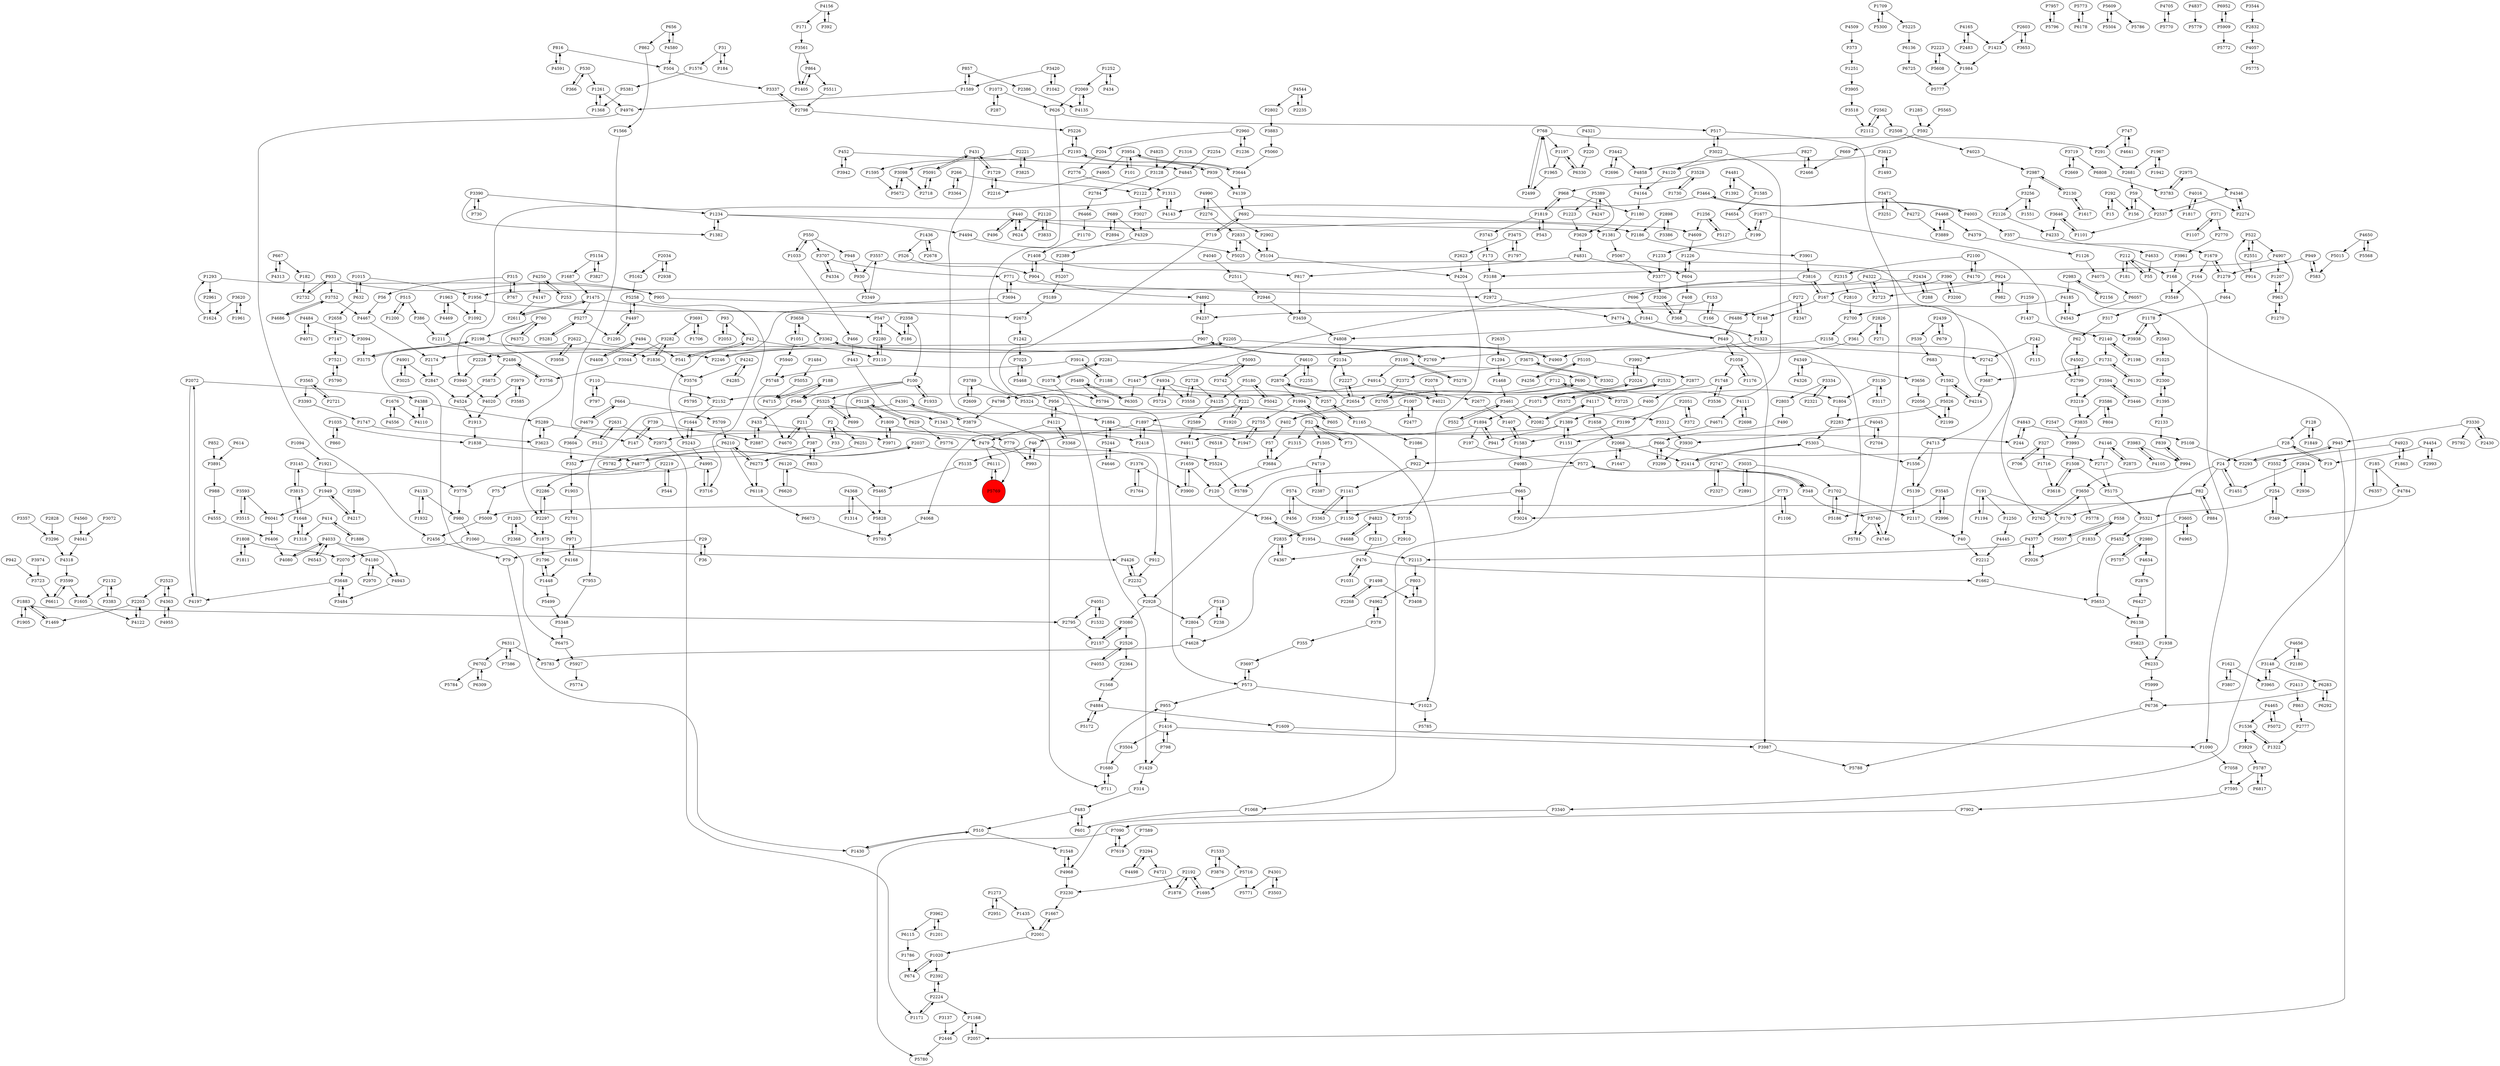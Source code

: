 digraph {
	P6311 -> P5783
	P1498 -> P3408
	P4445 -> P2212
	P28 -> P19
	P4877 -> P2037
	P2072 -> P4197
	P2358 -> P100
	P1687 -> P1475
	P4962 -> P378
	P1709 -> P5300
	P185 -> P6357
	P1007 -> P2477
	P4143 -> P1313
	P3992 -> P2024
	P2961 -> P1624
	P504 -> P3337
	P5568 -> P4650
	P1223 -> P3629
	P1007 -> P402
	P839 -> P994
	P4168 -> P971
	P2609 -> P3789
	P1376 -> P1764
	P2523 -> P2203
	P4033 -> P4180
	P4197 -> P2072
	P1252 -> P434
	P768 -> P1197
	P4020 -> P1913
	P1436 -> P526
	P6233 -> P5999
	P2001 -> P1667
	P3974 -> P3723
	P2728 -> P4125
	P3648 -> P4197
	P2130 -> P2987
	P4544 -> P2802
	P4321 -> P220
	P3302 -> P3675
	P1322 -> P1536
	P2057 -> P1168
	P1894 -> P197
	P1408 -> P904
	P2232 -> P2928
	P3464 -> P4003
	P1731 -> P6130
	P2157 -> P3080
	P1809 -> P2418
	P2993 -> P4454
	P4831 -> P604
	P4117 -> P1658
	P1897 -> P2418
	P827 -> P2466
	P1313 -> P4143
	P3504 -> P1680
	P1416 -> P3504
	P1605 -> P4122
	P7957 -> P5796
	P1498 -> P2268
	P1878 -> P2192
	P4349 -> P4326
	P666 -> P922
	P6120 -> P6620
	P327 -> P1716
	P4650 -> P5568
	P156 -> P59
	P666 -> P2717
	P912 -> P2232
	P1273 -> P1435
	P2631 -> P2973
	P4237 -> P907
	P3942 -> P452
	P5787 -> P6817
	P1256 -> P4609
	P5716 -> P1695
	P3605 -> P4965
	P6283 -> P6736
	P4798 -> P3879
	P390 -> P167
	P2934 -> P1451
	P857 -> P2386
	P994 -> P839
	P592 -> P669
	P2224 -> P1171
	P626 -> P956
	P4481 -> P1585
	P2268 -> P1498
	P2280 -> P547
	P2598 -> P4217
	P3442 -> P4858
	P1259 -> P1437
	P4943 -> P3484
	P272 -> P6486
	P4524 -> P1913
	P3742 -> P5093
	P949 -> P583
	P4147 -> P2611
	P949 -> P1279
	P3891 -> P988
	P4285 -> P4242
	P1316 -> P3128
	P3312 -> P3930
	P4363 -> P2523
	P604 -> P1226
	P5072 -> P4465
	P3599 -> P6611
	P3251 -> P3471
	P574 -> P456
	P4168 -> P1448
	P1659 -> P3900
	P1748 -> P2152
	P3938 -> P1178
	P6210 -> P6118
	P573 -> P3697
	P541 -> P42
	P387 -> P833
	P3022 -> P1068
	P2551 -> P522
	P4634 -> P2876
	P4170 -> P2100
	P1234 -> P1382
	P930 -> P3349
	P15 -> P292
	P4016 -> P2274
	P5189 -> P2673
	P3393 -> P1747
	P6611 -> P3599
	P1382 -> P1234
	P3219 -> P3835
	P924 -> P982
	P768 -> P291
	P1405 -> P864
	P522 -> P4907
	P771 -> P2972
	P5093 -> P1447
	P288 -> P2434
	P712 -> P3725
	P390 -> P3200
	P1576 -> P5381
	P1667 -> P2001
	P1107 -> P371
	P291 -> P2681
	P4388 -> P4110
	P1168 -> P2057
	P1617 -> P2130
	P1141 -> P3363
	P6210 -> P6273
	P2174 -> P2847
	P2203 -> P1469
	P2113 -> P803
	P669 -> P2466
	P3044 -> P3756
	P5105 -> P4256
	P5015 -> P583
	P2611 -> P1475
	P3650 -> P5778
	P1178 -> P2563
	P1448 -> P1796
	P4185 -> P2700
	P3586 -> P3835
	P82 -> P170
	P624 -> P440
	P1796 -> P1448
	P924 -> P2723
	P2747 -> P348
	P2223 -> P1984
	P5154 -> P3827
	P366 -> P530
	P1533 -> P5716
	P191 -> P1250
	P2875 -> P4146
	P153 -> P166
	P4346 -> P2537
	P1261 -> P1368
	P2654 -> P2227
	P3035 -> P2891
	P5468 -> P5794
	P3098 -> P2718
	P922 -> P1141
	P2051 -> P3199
	P4892 -> P4237
	P266 -> P3364
	P1073 -> P287
	P5162 -> P5258
	P1416 -> P3987
	P2876 -> P6427
	P3471 -> P4272
	P79 -> P1430
	P3807 -> P1621
	P5175 -> P5321
	P4774 -> P649
	P2034 -> P2938
	P6111 -> P5769
	P2216 -> P1729
	P197 -> P572
	P3256 -> P1551
	P573 -> P955
	P414 -> P1886
	P1015 -> P1956
	P1748 -> P3536
	P3694 -> P771
	P1252 -> P2069
	P2551 -> P914
	P3965 -> P3148
	P4391 -> P3879
	P1015 -> P632
	P2523 -> P4363
	P2870 -> P1994
	P2439 -> P679
	P1170 -> P1408
	P1035 -> P860
	P3137 -> P2446
	P1709 -> P5225
	P4877 -> P3776
	P3725 -> P712
	P1595 -> P5672
	P1677 -> P199
	P3752 -> P4467
	P6427 -> P6138
	P1176 -> P1058
	P968 -> P1180
	P402 -> P57
	P3420 -> P1589
	P5172 -> P4884
	P1226 -> P604
	P5321 -> P5452
	P314 -> P483
	P4045 -> P2704
	P683 -> P1592
	P6115 -> P1786
	P1368 -> P1261
	P1416 -> P798
	P3586 -> P804
	P4965 -> P3605
	P4823 -> P3211
	P768 -> P2499
	P1883 -> P1905
	P4165 -> P2483
	P2698 -> P4111
	P526 -> P904
	P494 -> P4408
	P1536 -> P1322
	P4823 -> P4688
	P2755 -> P1947
	P3743 -> P173
	P2205 -> P2742
	P5289 -> P3971
	P2902 -> P5104
	P4326 -> P4349
	P2358 -> P186
	P348 -> P3740
	P546 -> P433
	P52 -> P1023
	P211 -> P387
	P692 -> P719
	P1624 -> P1293
	P948 -> P930
	P4003 -> P357
	P167 -> P3816
	P1313 -> P3940
	P4468 -> P3889
	P3827 -> P5154
	P4322 -> P1956
	P220 -> P6330
	P5565 -> P592
	P62 -> P4502
	P1408 -> P817
	P6475 -> P5927
	P5325 -> P3312
	P3330 -> P945
	P4679 -> P3604
	P40 -> P2212
	P1592 -> P5026
	P110 -> P797
	P24 -> P1451
	P3740 -> P4746
	P2255 -> P4610
	P5093 -> P3742
	P3561 -> P864
	P2414 -> P5303
	P4721 -> P1878
	P4023 -> P2987
	P5180 -> P4125
	P3368 -> P4121
	P1648 -> P3815
	P4051 -> P2795
	P2158 -> P2762
	P4121 -> P3368
	P4121 -> P956
	P3900 -> P1659
	P4481 -> P1392
	P988 -> P4555
	P73 -> P52
	P5091 -> P431
	P3128 -> P2784
	P5324 -> P1884
	P408 -> P368
	P2276 -> P2833
	P2321 -> P3334
	P272 -> P2347
	P3623 -> P5289
	P2928 -> P2804
	P1273 -> P2951
	P4075 -> P6057
	P1903 -> P2701
	P2037 -> P4877
	P182 -> P2732
	P6273 -> P6118
	P3446 -> P3594
	P1035 -> P1838
	P558 -> P1833
	P4901 -> P3025
	P956 -> P605
	P199 -> P1677
	P5499 -> P5348
	P1343 -> P779
	P4346 -> P2274
	P2126 -> P4233
	P3148 -> P3965
	P4497 -> P5258
	P3565 -> P3393
	P2140 -> P1731
	P3646 -> P1101
	P4670 -> P211
	P3364 -> P266
	P6136 -> P6725
	P2315 -> P2810
	P2833 -> P5104
	P1730 -> P3528
	P4469 -> P1963
	P5468 -> P7025
	P479 -> P6111
	P6057 -> P4543
	P4969 -> P907
	P4467 -> P2174
	P574 -> P3735
	P433 -> P479
	P2728 -> P3558
	P1256 -> P5127
	P3905 -> P3518
	P816 -> P4591
	P1965 -> P768
	P368 -> P1323
	P5303 -> P1556
	P2802 -> P3883
	P2696 -> P3442
	P2300 -> P1395
	P1702 -> P5186
	P355 -> P3697
	P1731 -> P3687
	P3130 -> P1804
	P1819 -> P3743
	P7902 -> P7090
	P2223 -> P5608
	P939 -> P2193
	P242 -> P2742
	P816 -> P504
	P3117 -> P3130
	P5042 -> P5180
	P1747 -> P3623
	P3282 -> P1836
	P665 -> P1150
	P2603 -> P3653
	P4105 -> P3983
	P2192 -> P3230
	P2654 -> P2134
	P3954 -> P101
	P2973 -> P1171
	P6372 -> P760
	P5823 -> P6233
	P2297 -> P1875
	P4825 -> P3128
	P2212 -> P1662
	P3658 -> P3362
	P3716 -> P4995
	P1954 -> P364
	P4560 -> P4041
	P2134 -> P2227
	P3719 -> P6808
	P6305 -> P5489
	P2799 -> P4502
	P530 -> P366
	P2980 -> P5757
	P292 -> P15
	P547 -> P186
	P3461 -> P552
	P6251 -> P6273
	P1092 -> P1211
	P1242 -> P7025
	P3646 -> P4233
	P184 -> P31
	P2894 -> P689
	P128 -> P28
	P656 -> P862
	P1389 -> P1151
	P3650 -> P2762
	P626 -> P517
	P2705 -> P690
	P1894 -> P941
	P1961 -> P3620
	P739 -> P147
	P42 -> P3110
	P4923 -> P3552
	P440 -> P496
	P4125 -> P2589
	P1437 -> P2140
	P4367 -> P2835
	P719 -> P573
	P4556 -> P1676
	P4120 -> P4164
	P5258 -> P4497
	P3545 -> P2996
	P1658 -> P2068
	P1295 -> P4497
	P3691 -> P1706
	P4033 -> P4943
	P1956 -> P1092
	P862 -> P1566
	P378 -> P4962
	P665 -> P3024
	P4610 -> P2255
	P2835 -> P4367
	P52 -> P1505
	P3094 -> P3175
	P2563 -> P1025
	P1956 -> P547
	P4633 -> P55
	P5207 -> P5189
	P4484 -> P4071
	P7025 -> P5468
	P5796 -> P7957
	P1680 -> P711
	P2224 -> P2392
	P4544 -> P2235
	P191 -> P1194
	P75 -> P5009
	P1548 -> P4968
	P2631 -> P512
	P52 -> P73
	P3110 -> P2280
	P3684 -> P120
	P1786 -> P674
	P2798 -> P3337
	P5225 -> P6136
	P3961 -> P168
	P1468 -> P3461
	P4301 -> P5771
	P1261 -> P4976
	P349 -> P254
	P2975 -> P3783
	P5511 -> P2798
	P2180 -> P4656
	P327 -> P706
	P1875 -> P1796
	P3979 -> P3585
	P1250 -> P4445
	P2486 -> P5873
	P31 -> P184
	P452 -> P3942
	P3475 -> P2623
	P4713 -> P1556
	P3594 -> P3446
	P1897 -> P46
	P244 -> P4843
	P4934 -> P3558
	P583 -> P949
	P167 -> P40
	P2776 -> P1313
	P1060 -> P4426
	P760 -> P2297
	P1435 -> P2001
	P1836 -> P3576
	P3740 -> P5781
	P5091 -> P2718
	P515 -> P1200
	P907 -> P4969
	P904 -> P4892
	P5243 -> P4995
	P1171 -> P2224
	P2898 -> P3386
	P2140 -> P1198
	P2622 -> P3958
	P5773 -> P6178
	P4591 -> P816
	P5281 -> P5277
	P1430 -> P510
	P4033 -> P4080
	P1797 -> P3475
	P1165 -> P1086
	P2193 -> P3098
	P315 -> P56
	P5105 -> P2877
	P171 -> P3561
	P3983 -> P994
	P2701 -> P971
	P4858 -> P4164
	P186 -> P2358
	P3707 -> P4334
	P1285 -> P592
	P5609 -> P5504
	P5277 -> P5281
	P2072 -> P4388
	P550 -> P948
	P5724 -> P4934
	P4609 -> P1226
	P2483 -> P4165
	P2389 -> P5207
	P3334 -> P2321
	P2654 -> P402
	P2635 -> P1294
	P2589 -> P4911
	P479 -> P5769
	P1197 -> P1965
	P93 -> P42
	P1236 -> P2960
	P3080 -> P2157
	P550 -> P1033
	P4955 -> P4363
	P4705 -> P5770
	P147 -> P739
	P1679 -> P1279
	P1020 -> P2392
	P3752 -> P4686
	P773 -> P3024
	P4040 -> P2511
	P4688 -> P4823
	P543 -> P1819
	P164 -> P3549
	P1583 -> P1407
	P1729 -> P431
	P3618 -> P1508
	P1180 -> P1381
	P5108 -> P3293
	P3694 -> P5243
	P3940 -> P4020
	P1894 -> P4911
	P400 -> P1389
	P1294 -> P1468
	P100 -> P1933
	P3576 -> P5795
	P2987 -> P2130
	P3914 -> P5748
	P3815 -> P1648
	P1647 -> P2068
	P518 -> P2804
	P4041 -> P4318
	P3334 -> P2803
	P2386 -> P4135
	P4301 -> P3503
	P3789 -> P5324
	P1469 -> P1883
	P1058 -> P1748
	P817 -> P3459
	P3653 -> P2603
	P100 -> P5325
	P4165 -> P1423
	P2372 -> P2705
	P5770 -> P4705
	P2132 -> P1605
	P4247 -> P5389
	P1407 -> P1583
	P476 -> P1031
	P2193 -> P939
	P2224 -> P1168
	P1648 -> P1318
	P522 -> P2551
	P1451 -> P24
	P6466 -> P1170
	P6118 -> P6673
	P1126 -> P4075
	P3330 -> P5792
	P4111 -> P2698
	P2562 -> P2112
	P573 -> P1023
	P5489 -> P6305
	P5026 -> P2283
	P2960 -> P1236
	P1293 -> P905
	P2198 -> P3175
	P2192 -> P1695
	P6273 -> P6210
	P3816 -> P1447
	P315 -> P767
	P153 -> P4237
	P993 -> P46
	P3377 -> P3206
	P2466 -> P827
	P2024 -> P1071
	P1033 -> P550
	P2228 -> P3940
	P1436 -> P2678
	P456 -> P574
	P2297 -> P2286
	P3962 -> P6115
	P2082 -> P4117
	P2970 -> P4180
	P1201 -> P3962
	P110 -> P2152
	P4494 -> P5025
	P2877 -> P400
	P4784 -> P349
	P2803 -> P490
	P760 -> P6372
	P945 -> P3293
	P494 -> P541
	P1592 -> P4214
	P3825 -> P2221
	P1101 -> P3646
	P6702 -> P5784
	P7589 -> P7619
	P3098 -> P5672
	P287 -> P1073
	P3518 -> P2112
	P3299 -> P666
	P1585 -> P4654
	P222 -> P1897
	P3901 -> P3816
	P1662 -> P5653
	P1811 -> P1808
	P605 -> P1994
	P4907 -> P3188
	P3675 -> P2372
	P2100 -> P2315
	P2723 -> P4322
	P5389 -> P3629
	P1023 -> P5785
	P614 -> P3891
	P5139 -> P2117
	P4329 -> P2389
	P6130 -> P1731
	P6357 -> P185
	P2678 -> P1436
	P3206 -> P368
	P1151 -> P1389
	P3296 -> P4318
	P6210 -> P5782
	P2024 -> P3992
	P4111 -> P4671
	P2603 -> P1423
	P699 -> P5325
	P2068 -> P1647
	P803 -> P3408
	P3648 -> P3484
	P3549 -> P317
	P2368 -> P1203
	P4901 -> P2847
	P120 -> P364
	P4884 -> P5172
	P2 -> P6251
	P2960 -> P204
	P6041 -> P6406
	P212 -> P55
	P4843 -> P5108
	P4003 -> P3464
	P904 -> P1408
	P115 -> P242
	P7147 -> P7521
	P56 -> P4467
	P4914 -> P2677
	P2870 -> P4021
	P166 -> P153
	P1967 -> P2681
	P4968 -> P1548
	P4156 -> P171
	P679 -> P2439
	P3390 -> P1382
	P674 -> P1020
	P2795 -> P2157
	P6138 -> P5823
	P4233 -> P4633
	P5300 -> P1709
	P2276 -> P4990
	P2658 -> P7147
	P747 -> P4641
	P204 -> P2776
	P2186 -> P3901
	P3993 -> P1508
	P1532 -> P4051
	P2508 -> P4023
	P1679 -> P164
	P852 -> P3891
	P211 -> P4670
	P29 -> P36
	P5672 -> P3098
	P5940 -> P5748
	P4914 -> P4798
	P4628 -> P5783
	P5873 -> P4524
	P1211 -> P2486
	P4133 -> P1932
	P1921 -> P1949
	P4242 -> P4285
	P168 -> P3549
	P3188 -> P2972
	P1315 -> P3684
	P2219 -> P544
	P667 -> P182
	P760 -> P2198
	P1234 -> P4494
	P1203 -> P2368
	P1165 -> P257
	P3282 -> P3044
	P3195 -> P5278
	P6311 -> P7586
	P2946 -> P3459
	P4837 -> P5779
	P4408 -> P494
	P2001 -> P1020
	P357 -> P1679
	P4502 -> P2799
	P5927 -> P5774
	P3691 -> P3282
	P3620 -> P1624
	P515 -> P386
	P4053 -> P2526
	P1804 -> P2283
	P1234 -> P1381
	P1033 -> P466
	P52 -> P1315
	P3294 -> P4498
	P5154 -> P1687
	P5289 -> P3623
	P2130 -> P1617
	P364 -> P1954
	P2254 -> P4845
	P6330 -> P1197
	P3362 -> P2769
	P253 -> P4250
	P3883 -> P5060
	P2056 -> P2199
	P3024 -> P665
	P2227 -> P2654
	P2439 -> P539
	P3383 -> P2132
	P3789 -> P2609
	P2446 -> P5780
	P42 -> P541
	P1251 -> P3905
	P2221 -> P1595
	P4121 -> P479
	P1551 -> P3256
	P3022 -> P4120
	P632 -> P2658
	P1963 -> P4469
	P4656 -> P3148
	P490 -> P666
	P5060 -> P3644
	P414 -> P1318
	P483 -> P601
	P4995 -> P3716
	P4117 -> P2082
	P5769 -> P6111
	P4845 -> P2122
	P2120 -> P624
	P994 -> P3650
	P4256 -> P5105
	P2198 -> P1836
	P1020 -> P674
	P5243 -> P1644
	P914 -> P522
	P547 -> P2280
	P5009 -> P2456
	P4719 -> P5789
	P7521 -> P5790
	P3958 -> P2622
	P2623 -> P4204
	P4214 -> P1592
	P1071 -> P1894
	P4650 -> P5015
	P689 -> P2894
	P2026 -> P4377
	P3594 -> P3219
	P59 -> P2537
	P4242 -> P3576
	P1475 -> P2673
	P2327 -> P2747
	P860 -> P1035
	P371 -> P2770
	P5026 -> P2199
	P3195 -> P4914
	P496 -> P440
	P257 -> P1165
	P101 -> P3954
	P5278 -> P3195
	P2 -> P33
	P2274 -> P4346
	P479 -> P5524
	P4934 -> P257
	P857 -> P1589
	P2975 -> P4346
	P3889 -> P4468
	P3357 -> P3296
	P4139 -> P692
	P7595 -> P7902
	P550 -> P3707
	P82 -> P884
	P2486 -> P3756
	P1994 -> P2755
	P5372 -> P2532
	P3929 -> P5787
	P7090 -> P7619
	P1849 -> P128
	P2364 -> P1568
	P4454 -> P2993
	P3528 -> P1730
	P2122 -> P3027
	P649 -> P1058
	P5653 -> P6138
	P3515 -> P3593
	P3148 -> P6283
	P4831 -> P817
	P1676 -> P4110
	P3558 -> P2728
	P1609 -> P1090
	P798 -> P1416
	P1090 -> P7058
	P1680 -> P955
	P2156 -> P2983
	P1932 -> P4133
	P667 -> P4313
	P1025 -> P2300
	P3256 -> P2126
	P4080 -> P4033
	P4313 -> P667
	P4146 -> P2717
	P1178 -> P3938
	P3719 -> P2669
	P5787 -> P7595
	P2810 -> P2700
	P1886 -> P414
	P4719 -> P2387
	P5504 -> P5609
	P4905 -> P2216
	P3536 -> P1748
	P3330 -> P2430
	P1566 -> P147
	P3025 -> P4901
	P440 -> P624
	P1293 -> P2961
	P1106 -> P773
	P730 -> P3390
	P963 -> P4907
	P3612 -> P1493
	P692 -> P4609
	P5608 -> P2223
	P5389 -> P1223
	P1078 -> P1429
	P4679 -> P664
	P4133 -> P980
	P4318 -> P3599
	P3684 -> P57
	P3200 -> P390
	P371 -> P1107
	P4990 -> P2276
	P348 -> P572
	P2826 -> P361
	P1207 -> P963
	P3979 -> P4020
	P3604 -> P352
	P939 -> P4139
	P3815 -> P3145
	P1954 -> P2113
	P1086 -> P922
	P4322 -> P3340
	P5277 -> P1295
	P1395 -> P2133
	P4686 -> P3752
	P1060 -> P2070
	P2100 -> P4170
	P3145 -> P3776
	P2704 -> P4045
	P1051 -> P5940
	P1318 -> P1648
	P2669 -> P3719
	P1729 -> P2216
	P188 -> P546
	P3080 -> P2526
	P4454 -> P19
	P4164 -> P1180
	P3971 -> P1809
	P6952 -> P5909
	P3362 -> P2174
	P2833 -> P5025
	P2281 -> P1078
	P2983 -> P4185
	P6543 -> P4033
	P29 -> P79
	P1556 -> P5139
	P3035 -> P1702
	P3230 -> P1667
	P804 -> P3586
	P2203 -> P4122
	P188 -> P4715
	P191 -> P170
	P706 -> P327
	P4349 -> P3656
	P933 -> P2732
	P2887 -> P433
	P4646 -> P5244
	P1094 -> P1921
	P530 -> P1261
	P6817 -> P5787
	P1429 -> P314
	P373 -> P1251
	P3557 -> P4713
	P2392 -> P2224
	P6406 -> P4080
	P3503 -> P4301
	P2742 -> P3687
	P5053 -> P4715
	P945 -> P2057
	P1942 -> P1967
	P2777 -> P1322
	P1695 -> P2192
	P4016 -> P1817
	P2280 -> P3110
	P2951 -> P1273
	P3294 -> P4721
	P199 -> P1233
	P1884 -> P1947
	P4021 -> P2870
	P2537 -> P1101
	P59 -> P156
	P3363 -> P1141
	P4368 -> P5828
	P3735 -> P2910
	P1150 -> P2835
	P5828 -> P5793
	P4250 -> P4147
	P1197 -> P6330
	P3675 -> P3302
	P4071 -> P4484
	P1475 -> P2611
	P4610 -> P2870
	P2221 -> P3825
	P3459 -> P4808
	P3658 -> P1051
	P3471 -> P3251
	P1841 -> P5781
	P3835 -> P3993
	P5489 -> P5794
	P1583 -> P4085
	P4968 -> P3230
	P544 -> P2219
	P3742 -> P222
	P4907 -> P1207
	P372 -> P2051
	P1194 -> P191
	P1589 -> P4976
	P2132 -> P3383
	P1949 -> P6041
	P3561 -> P1405
	P3072 -> P4041
	P254 -> P349
	P464 -> P1178
	P2983 -> P2156
	P19 -> P28
	P2972 -> P4774
	P433 -> P2887
	P629 -> P5776
	P2717 -> P5175
	P6808 -> P3783
	P170 -> P4377
	P1808 -> P2070
	P690 -> P2705
	P4808 -> P2134
	P5524 -> P5789
	P5790 -> P7521
	P1314 -> P4368
	P833 -> P387
	P1323 -> P3992
	P1270 -> P963
	P4671 -> P1151
	P2430 -> P3330
	P2112 -> P2562
	P1392 -> P4481
	P2832 -> P4057
	P2732 -> P933
	P2526 -> P2364
	P6120 -> P5465
	P773 -> P1106
	P5465 -> P5828
	P2051 -> P372
	P1819 -> P543
	P173 -> P3188
	P1071 -> P2024
	P3876 -> P1533
	P3629 -> P4831
	P483 -> P510
	P4180 -> P2970
	P968 -> P1819
	P2934 -> P2936
	P4250 -> P253
	P3484 -> P3648
	P803 -> P4962
	P3930 -> P3299
	P266 -> P2122
	P2347 -> P272
	P1702 -> P2117
	P1984 -> P5777
	P4363 -> P4955
	P980 -> P1060
	P2980 -> P4634
	P4051 -> P1532
	P2987 -> P3256
	P2770 -> P3961
	P664 -> P5709
	P431 -> P5091
	P779 -> P993
	P517 -> P3022
	P572 -> P2928
	P1389 -> P941
	P2755 -> P4068
	P1716 -> P3618
	P1389 -> P2973
	P440 -> P2186
	P3656 -> P2056
	P4656 -> P2180
	P1508 -> P3618
	P1078 -> P2281
	P5104 -> P4204
	P55 -> P212
	P1621 -> P3807
	P222 -> P1920
	P93 -> P2053
	P378 -> P355
	P632 -> P1015
	P1841 -> P4808
	P6736 -> P5788
	P517 -> P4746
	P1863 -> P4923
	P5909 -> P6952
	P5325 -> P699
	P2037 -> P912
	P666 -> P3299
	P982 -> P924
	P4654 -> P199
	P31 -> P1576
	P864 -> P5511
	P4033 -> P6543
	P1947 -> P2755
	P3783 -> P2975
	P907 -> P2228
	P181 -> P212
	P1505 -> P4719
	P167 -> P148
	P3442 -> P2696
	P2804 -> P4628
	P4426 -> P2232
	P2828 -> P3296
	P971 -> P4168
	P3475 -> P1797
	P466 -> P443
	P242 -> P115
	P33 -> P2
	P1031 -> P476
	P2747 -> P2327
	P1448 -> P5499
	P1676 -> P4556
	P2700 -> P2158
	P5128 -> P1809
	P905 -> P148
	P4377 -> P2113
	P2477 -> P1007
	P1938 -> P6233
	P601 -> P483
	P558 -> P5037
	P3987 -> P5788
	P1994 -> P605
	P4990 -> P2902
	P4237 -> P4892
	P2928 -> P3080
	P1475 -> P5277
	P1200 -> P515
	P2070 -> P3648
	P2762 -> P3650
	P2219 -> P75
	P3199 -> P1583
	P3776 -> P980
	P712 -> P2654
	P238 -> P518
	P689 -> P4329
	P2681 -> P59
	P3620 -> P1961
	P827 -> P4120
	P696 -> P1841
	P2622 -> P6475
	P5748 -> P4670
	P2532 -> P5372
	P3914 -> P1188
	P4217 -> P1949
	P1493 -> P3612
	P431 -> P1729
	P5258 -> P3716
	P1897 -> P244
	P649 -> P3987
	P2499 -> P768
	P5757 -> P2980
	P2387 -> P4719
	P128 -> P1849
	P1706 -> P3691
	P1188 -> P3914
	P3723 -> P6611
	P3552 -> P254
	P2456 -> P79
	P3644 -> P3954
	P1808 -> P1811
	P3833 -> P2120
	P4068 -> P5793
	P62 -> P2799
	P5037 -> P558
	P863 -> P2777
	P955 -> P1416
	P168 -> P1090
	P798 -> P1429
	P5180 -> P5042
	P1883 -> P1469
	P3130 -> P3117
	P1042 -> P3420
	P3557 -> P930
	P4465 -> P1536
	P1644 -> P5243
	P5226 -> P2193
	P1764 -> P1376
	P352 -> P1903
	P4641 -> P747
	P2826 -> P271
	P3337 -> P2798
	P2799 -> P3219
	P36 -> P29
	P4045 -> P3930
	P3593 -> P6041
	P5025 -> P2833
	P1836 -> P3282
	P6309 -> P6702
	P4995 -> P2286
	P1905 -> P1883
	P1963 -> P1092
	P767 -> P315
	P1051 -> P3658
	P884 -> P82
	P4497 -> P1295
	P1381 -> P5067
	P6673 -> P5793
	P3464 -> P4143
	P3175 -> P2198
	P4498 -> P3294
	P3962 -> P1201
	P24 -> P1938
	P1933 -> P100
	P2205 -> P2246
	P5067 -> P3377
	P3420 -> P1042
	P4715 -> P188
	P4843 -> P244
	P3697 -> P573
	P2069 -> P626
	P1141 -> P1150
	P4377 -> P2026
	P649 -> P4774
	P2622 -> P2246
	P4388 -> P5289
	P3593 -> P3515
	P6283 -> P6292
	P3585 -> P3979
	P2898 -> P2186
	P2192 -> P1878
	P7090 -> P5780
	P271 -> P2826
	P4110 -> P4388
	P2120 -> P3833
	P1817 -> P4016
	P7058 -> P7595
	P4185 -> P4543
	P1659 -> P120
	P3293 -> P945
	P1965 -> P2499
	P2936 -> P2934
	P6292 -> P6283
	P452 -> P4845
	P797 -> P110
	P5999 -> P6736
	P57 -> P3684
	P1589 -> P857
	P3599 -> P1605
	P3612 -> P4858
	P771 -> P3694
	P1833 -> P2026
	P2835 -> P4628
	P392 -> P4156
	P2246 -> P2205
	P1447 -> P6305
	P4135 -> P2069
	P254 -> P5321
	P1484 -> P5053
	P5325 -> P211
	P1536 -> P3929
	P6486 -> P649
	P4204 -> P3735
	P1819 -> P968
	P1920 -> P222
	P7586 -> P6311
	P2562 -> P2508
	P46 -> P5135
	P3386 -> P2898
	P100 -> P699
	P2532 -> P1071
	P552 -> P3461
	P512 -> P2631
	P4057 -> P5775
	P3816 -> P167
	P2283 -> P5303
	P4391 -> P7953
	P6311 -> P6702
	P572 -> P348
	P3954 -> P3644
	P82 -> P5009
	P4543 -> P4185
	P1508 -> P5175
	P6178 -> P5773
	P2526 -> P4053
	P3408 -> P803
	P3390 -> P730
	P1058 -> P1176
	P3211 -> P476
	P3340 -> P4968
	P4934 -> P5724
	P3879 -> P4391
	P292 -> P156
	P1423 -> P1984
	P963 -> P1207
	P4180 -> P4943
	P2511 -> P2946
	P2199 -> P5026
	P4713 -> P5139
	P510 -> P1548
	P100 -> P546
	P4334 -> P3707
	P1838 -> P4877
	P386 -> P1211
	P4976 -> P2456
	P3545 -> P5186
	P2434 -> P696
	P2053 -> P93
	P4509 -> P373
	P434 -> P1252
	P3145 -> P3815
	P5127 -> P1256
	P6620 -> P6120
	P1068 -> P601
	P3687 -> P4214
	P864 -> P1405
	P28 -> P24
	P148 -> P1323
	P46 -> P993
	P4911 -> P1659
	P5389 -> P4247
	P3565 -> P2721
	P6725 -> P5777
	P2718 -> P5091
	P690 -> P1804
	P2996 -> P3545
	P2938 -> P2034
	P3544 -> P2832
	P4580 -> P656
	P2413 -> P863
	P629 -> P5128
	P4468 -> P4379
	P4122 -> P2203
	P5135 -> P5465
	P3954 -> P4905
	P4146 -> P2875
	P1949 -> P4217
	P1677 -> P3938
	P5381 -> P1368
	P4484 -> P3094
	P3528 -> P968
	P5709 -> P6210
	P361 -> P4969
	P1198 -> P2140
	P2034 -> P5162
	P4580 -> P504
	P5348 -> P6475
	P1621 -> P3965
	P2798 -> P5226
	P5303 -> P2414
	P5186 -> P1702
	P2769 -> P3362
	P2117 -> P40
	P1884 -> P5244
	P2158 -> P2769
	P7619 -> P7090
	P3707 -> P771
	P1395 -> P2300
	P2547 -> P3993
	P4465 -> P5072
	P4322 -> P2723
	P2286 -> P2297
	P3983 -> P4105
	P656 -> P4580
	P4272 -> P3889
	P443 -> P1343
	P5716 -> P5771
	P4156 -> P392
	P510 -> P1430
	P4746 -> P3740
	P942 -> P3723
	P4379 -> P1126
	P2677 -> P1407
	P2847 -> P4524
	P387 -> P352
	P1279 -> P464
	P3756 -> P2486
	P4368 -> P1314
	P1533 -> P3876
	P1883 -> P2795
	P3022 -> P517
	P212 -> P181
	P2068 -> P2414
	P2078 -> P4021
	P3644 -> P4139
	P2232 -> P4426
	P539 -> P683
	P185 -> P4784
	P1809 -> P3971
	P431 -> P711
	P1233 -> P3377
	P5609 -> P5786
	P3349 -> P3557
	P4923 -> P1863
	P963 -> P1270
	P317 -> P62
	P476 -> P1662
	P2721 -> P3565
	P3461 -> P2082
	P6702 -> P6309
	P1279 -> P1679
	P2418 -> P1897
	P4555 -> P6406
	P2193 -> P5226
	P2784 -> P6466
	P739 -> P2887
	P6518 -> P5524
	P747 -> P291
	P3027 -> P4329
	P1168 -> P2446
	P1568 -> P4884
	P24 -> P82
	P933 -> P905
	P3390 -> P1234
	P1203 -> P1875
	P719 -> P692
	P3605 -> P5452
	P5128 -> P629
	P2434 -> P288
	P7953 -> P5348
	P2235 -> P4544
	P2152 -> P1644
	P5244 -> P1884
	P2910 -> P4367
	P5909 -> P5772
	P518 -> P238
	P212 -> P168
	P933 -> P3752
	P4884 -> P1609
	P5244 -> P4646
	P956 -> P4121
	P711 -> P1680
	P2133 -> P839
	P604 -> P408
	P2891 -> P3035
	P368 -> P3206
	P2069 -> P4135
	P2673 -> P1242
	P664 -> P4679
	P1376 -> P3900
	P4085 -> P665
	P2281 -> P690
	P1967 -> P1942
	P941 -> P1894
	P1073 -> P626
	P5452 -> P5653
	P1913 -> P1838
	P5769 [shape=circle]
	P5769 [style=filled]
	P5769 [fillcolor=red]
}